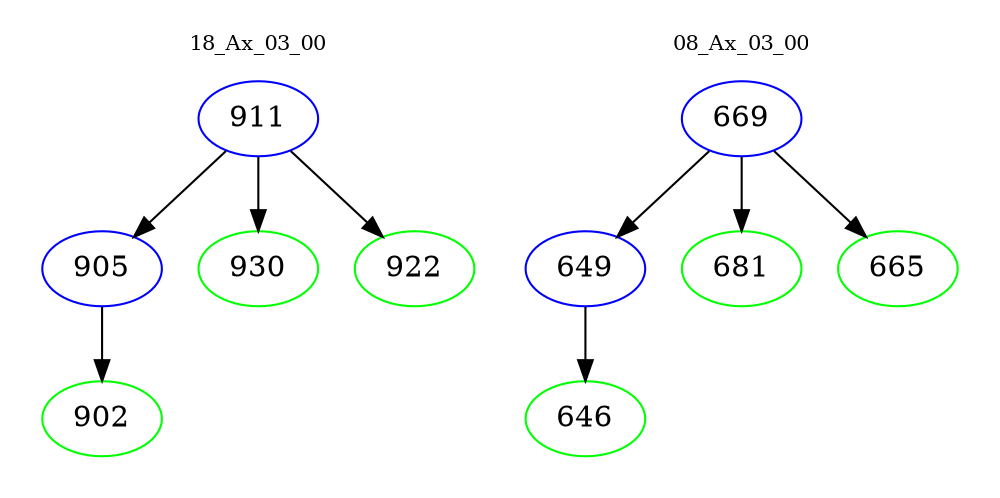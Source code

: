 digraph{
subgraph cluster_0 {
color = white
label = "18_Ax_03_00";
fontsize=10;
T0_911 [label="911", color="blue"]
T0_911 -> T0_905 [color="black"]
T0_905 [label="905", color="blue"]
T0_905 -> T0_902 [color="black"]
T0_902 [label="902", color="green"]
T0_911 -> T0_930 [color="black"]
T0_930 [label="930", color="green"]
T0_911 -> T0_922 [color="black"]
T0_922 [label="922", color="green"]
}
subgraph cluster_1 {
color = white
label = "08_Ax_03_00";
fontsize=10;
T1_669 [label="669", color="blue"]
T1_669 -> T1_649 [color="black"]
T1_649 [label="649", color="blue"]
T1_649 -> T1_646 [color="black"]
T1_646 [label="646", color="green"]
T1_669 -> T1_681 [color="black"]
T1_681 [label="681", color="green"]
T1_669 -> T1_665 [color="black"]
T1_665 [label="665", color="green"]
}
}
